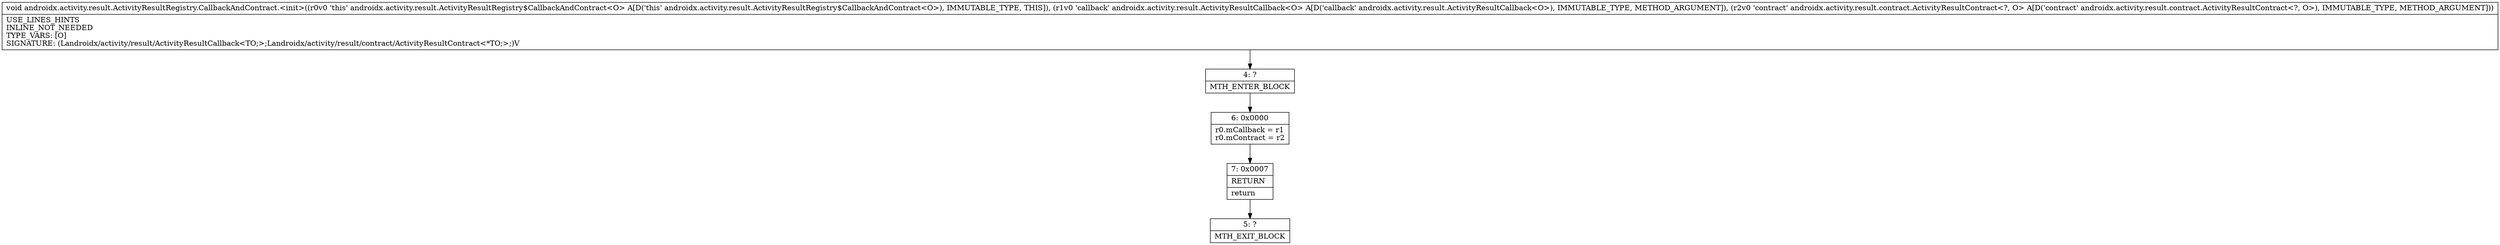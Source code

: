digraph "CFG forandroidx.activity.result.ActivityResultRegistry.CallbackAndContract.\<init\>(Landroidx\/activity\/result\/ActivityResultCallback;Landroidx\/activity\/result\/contract\/ActivityResultContract;)V" {
Node_4 [shape=record,label="{4\:\ ?|MTH_ENTER_BLOCK\l}"];
Node_6 [shape=record,label="{6\:\ 0x0000|r0.mCallback = r1\lr0.mContract = r2\l}"];
Node_7 [shape=record,label="{7\:\ 0x0007|RETURN\l|return\l}"];
Node_5 [shape=record,label="{5\:\ ?|MTH_EXIT_BLOCK\l}"];
MethodNode[shape=record,label="{void androidx.activity.result.ActivityResultRegistry.CallbackAndContract.\<init\>((r0v0 'this' androidx.activity.result.ActivityResultRegistry$CallbackAndContract\<O\> A[D('this' androidx.activity.result.ActivityResultRegistry$CallbackAndContract\<O\>), IMMUTABLE_TYPE, THIS]), (r1v0 'callback' androidx.activity.result.ActivityResultCallback\<O\> A[D('callback' androidx.activity.result.ActivityResultCallback\<O\>), IMMUTABLE_TYPE, METHOD_ARGUMENT]), (r2v0 'contract' androidx.activity.result.contract.ActivityResultContract\<?, O\> A[D('contract' androidx.activity.result.contract.ActivityResultContract\<?, O\>), IMMUTABLE_TYPE, METHOD_ARGUMENT]))  | USE_LINES_HINTS\lINLINE_NOT_NEEDED\lTYPE_VARS: [O]\lSIGNATURE: (Landroidx\/activity\/result\/ActivityResultCallback\<TO;\>;Landroidx\/activity\/result\/contract\/ActivityResultContract\<*TO;\>;)V\l}"];
MethodNode -> Node_4;Node_4 -> Node_6;
Node_6 -> Node_7;
Node_7 -> Node_5;
}

